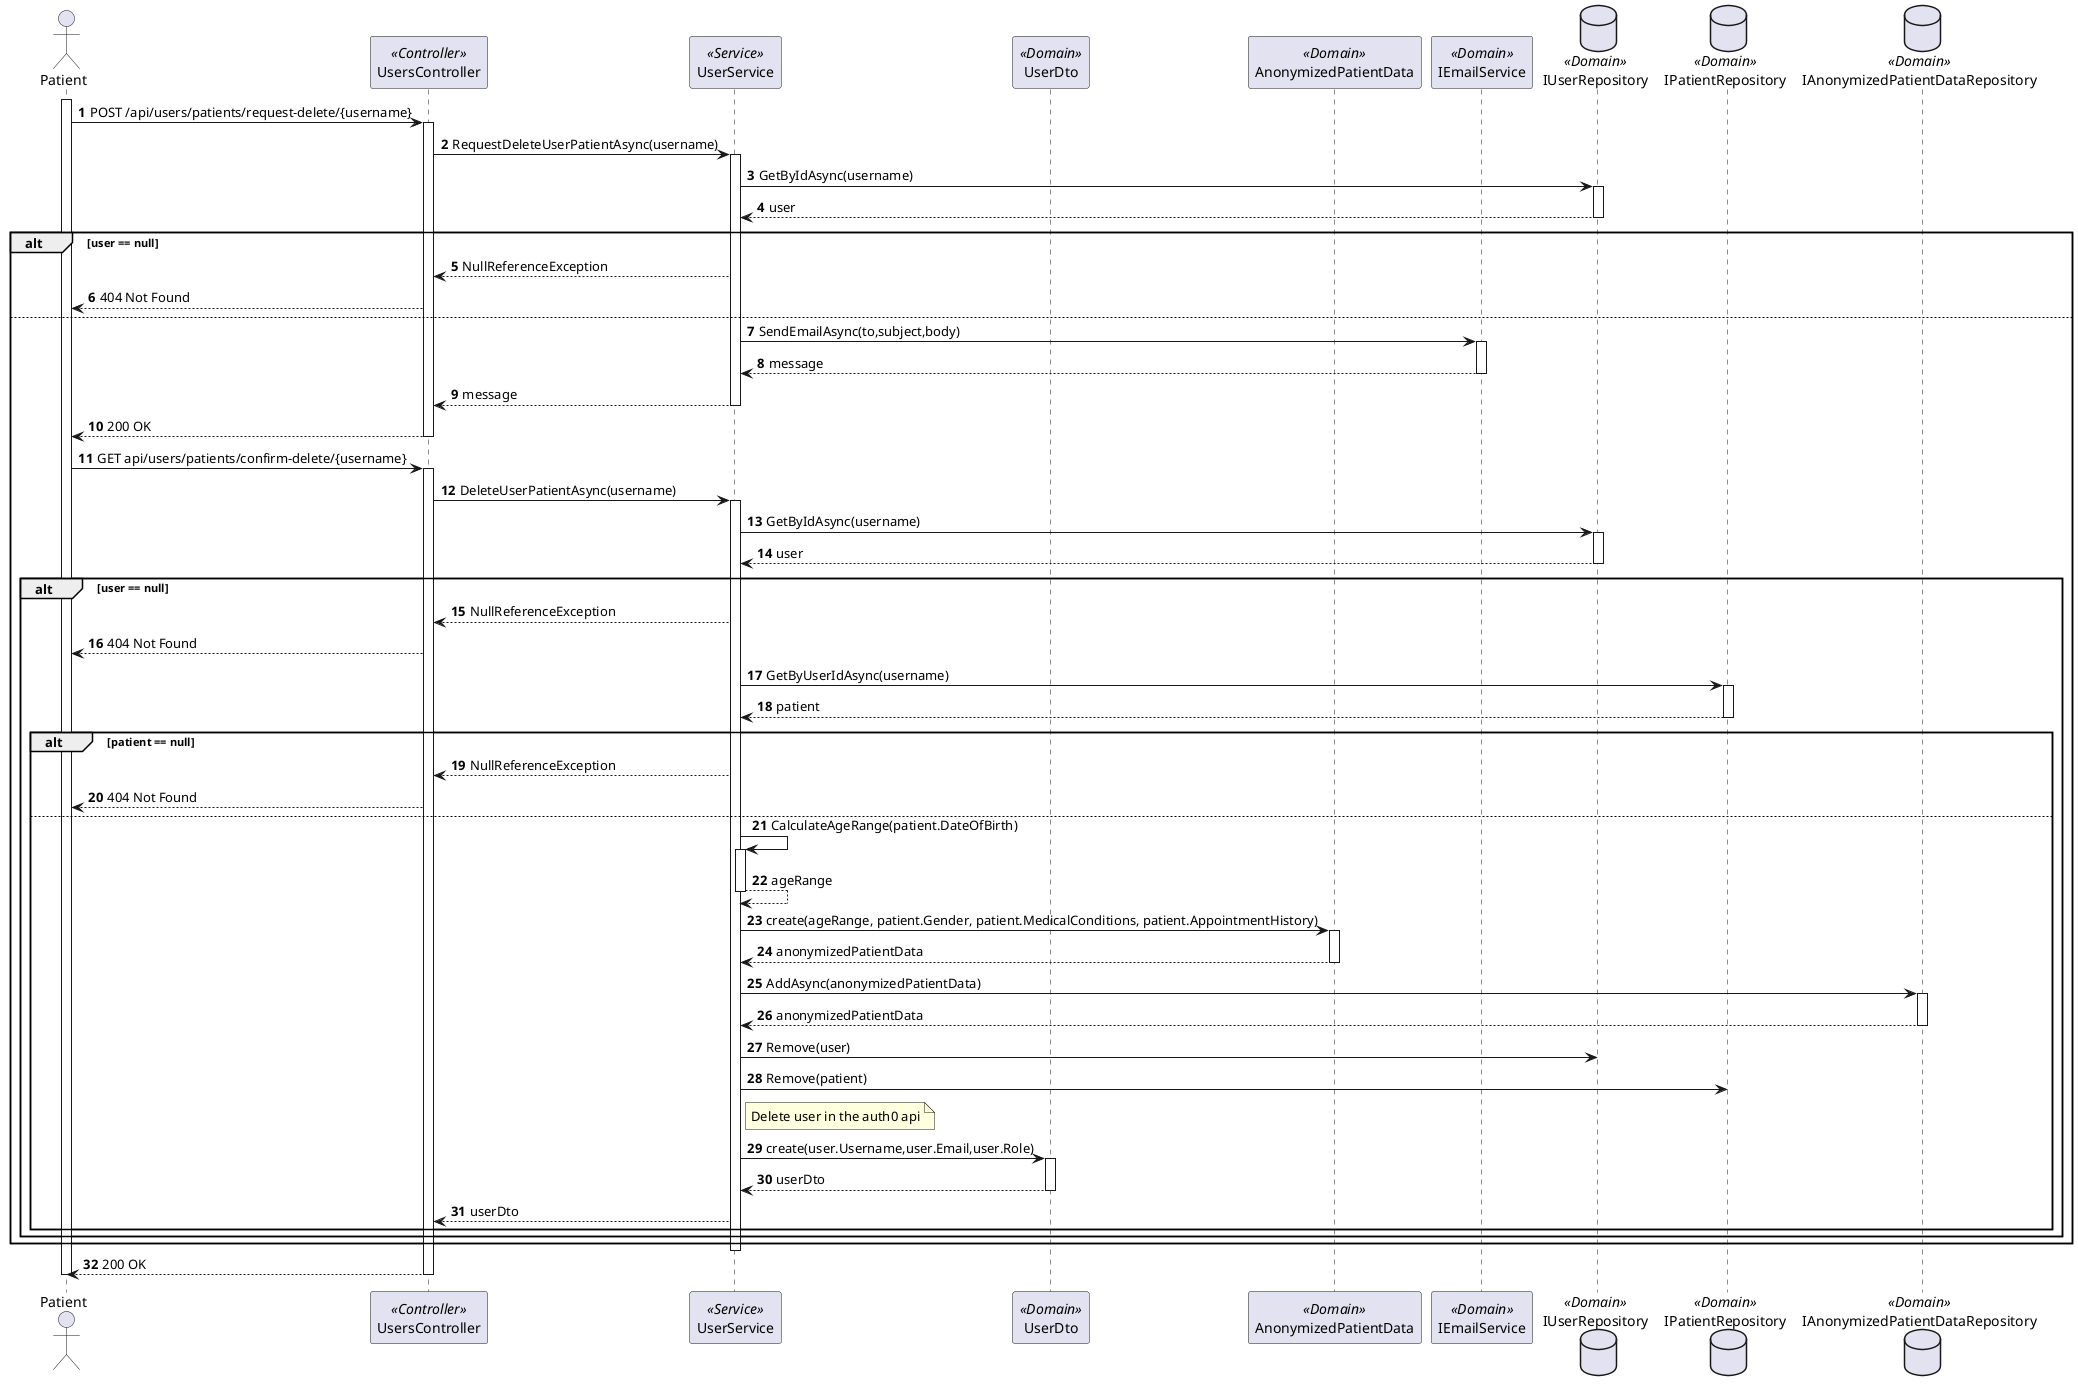 @startuml process-view-2
autonumber

actor "Patient" as PatientActor
participant "UsersController" as Controller <<Controller>>
participant "UserService" as Service <<Service>>
participant "UserDto" as UserDto <<Domain>>
participant "AnonymizedPatientData" as AnonymizedPatientData <<Domain>>
participant "IEmailService" as IEmailService <<Domain>>
database "IUserRepository" as UserRepository <<Domain>>
database "IPatientRepository" as PatientRepository <<Domain>>
database "IAnonymizedPatientDataRepository" as AnonymizedPatientDataRepository <<Domain>>

activate PatientActor

    PatientActor-> Controller : POST /api/users/patients/request-delete/{username}

    activate Controller 

        Controller -> Service : RequestDeleteUserPatientAsync(username)

            activate Service
            
                Service -> UserRepository : GetByIdAsync(username)

                activate UserRepository

                    UserRepository --> Service  : user

                deactivate UserRepository

                alt user == null

                    Service --> Controller : NullReferenceException

                    PatientActor <-- Controller : 404 Not Found
                else

                Service -> IEmailService : SendEmailAsync(to,subject,body)

                activate  IEmailService

                    IEmailService --> Service : message

                deactivate IEmailService

                Service --> Controller : message

            deactivate Service

        Controller --> PatientActor : 200 OK

    deactivate Controller

    PatientActor-> Controller : GET api/users/patients/confirm-delete/{username}

    activate Controller

        Controller -> Service : DeleteUserPatientAsync(username)

        activate Service

            Service -> UserRepository : GetByIdAsync(username)

            activate UserRepository

                UserRepository --> Service  : user

            deactivate UserRepository

            alt user == null

                Service --> Controller : NullReferenceException

                PatientActor <-- Controller : 404 Not Found

            Service -> PatientRepository : GetByUserIdAsync(username)

            activate PatientRepository

                PatientRepository --> Service : patient

            deactivate PatientRepository

            alt patient == null 

                Service --> Controller : NullReferenceException

                PatientActor <-- Controller : 404 Not Found

            else

                Service  -> Service : CalculateAgeRange(patient.DateOfBirth)

                activate Service

                    Service --> Service : ageRange
                
                deactivate Service

                Service -> AnonymizedPatientData : create(ageRange, patient.Gender, patient.MedicalConditions, patient.AppointmentHistory)

                activate AnonymizedPatientData

                    AnonymizedPatientData --> Service :  anonymizedPatientData

                deactivate AnonymizedPatientData

                Service -> AnonymizedPatientDataRepository : AddAsync(anonymizedPatientData)

                activate  AnonymizedPatientDataRepository

                    AnonymizedPatientDataRepository --> Service: anonymizedPatientData

                deactivate AnonymizedPatientDataRepository

                Service  -> UserRepository : Remove(user)

                Service -> PatientRepository : Remove(patient)

                Note  right of Service: Delete user in the auth0 api

                Service -> UserDto : create(user.Username,user.Email,user.Role)

                activate UserDto

                    UserDto --> Service : userDto

                deactivate UserDto

                Service --> Controller : userDto
            end
            end
            end

        deactivate Service

        PatientActor <-- Controller : 200 OK

    deactivate Controller

deactivate PatientActor


@enduml